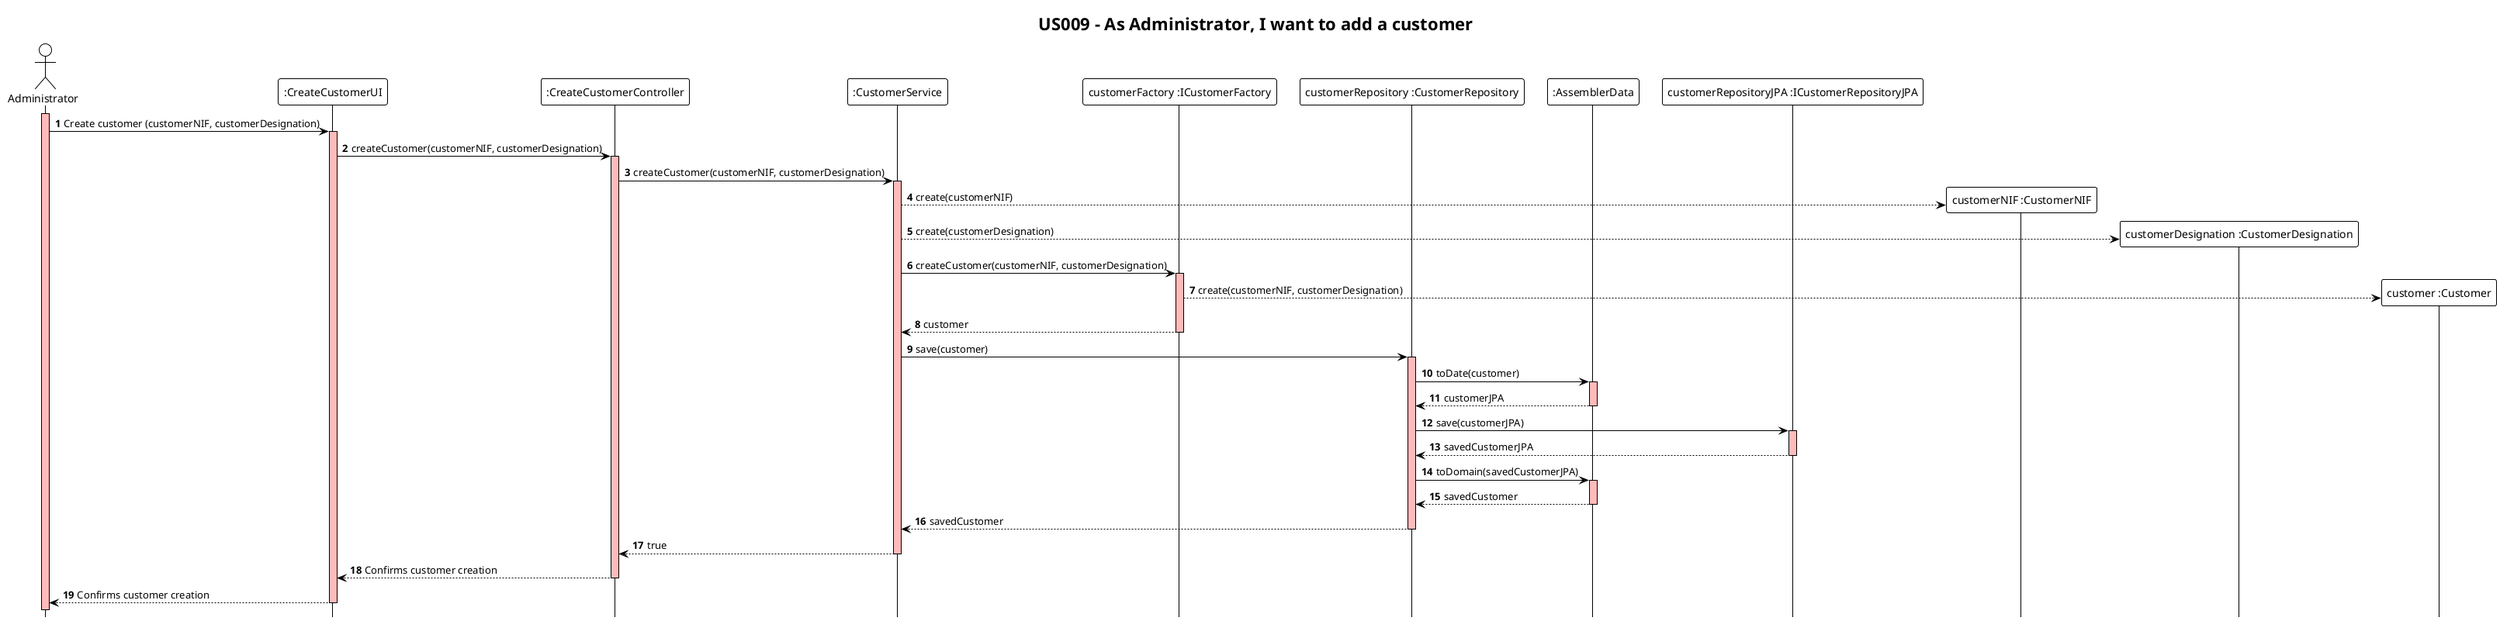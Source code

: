 @startuml
!theme plain
autonumber
hide footbox
title "US009 - As Administrator, I want to add a customer"

actor Administrator
participant ":CreateCustomerUI" as UI
participant ":CreateCustomerController" as Controller
participant ":CustomerService" as Service
participant "customerFactory :ICustomerFactory" as Factory
participant "customerRepository :CustomerRepository" as Repository
participant ":AssemblerData" as Assembler
participant "customerRepositoryJPA :ICustomerRepositoryJPA" as RepositoryJPA

activate Administrator #FFBBBB
Administrator -> UI :Create customer (customerNIF, customerDesignation)

activate UI #FFBBBB
UI -> Controller :createCustomer(customerNIF, customerDesignation)

activate Controller #FFBBBB
Controller -> Service :createCustomer(customerNIF, customerDesignation)

activate Service #FFBBBB
Service --> "customerNIF :CustomerNIF" ** : create(customerNIF)
Service --> "customerDesignation :CustomerDesignation" ** :create(customerDesignation)

Service -> Factory :createCustomer(customerNIF, customerDesignation)
activate Factory #FFBBBB
Factory --> "customer :Customer" ** :create(customerNIF, customerDesignation)
Factory --> Service :customer
deactivate Factory

Service -> Repository :save(customer)
activate Repository #FFBBBB


Repository -> Assembler :toDate(customer)
activate Assembler #FFBBBB
Assembler --> Repository: customerJPA
deactivate Assembler

Repository -> RepositoryJPA : save(customerJPA)
activate RepositoryJPA #FFBBBB
RepositoryJPA --> Repository : savedCustomerJPA
deactivate RepositoryJPA
Repository -> Assembler : toDomain(savedCustomerJPA)
activate Assembler #FFBBBB
Assembler --> Repository : savedCustomer
deactivate Assembler
Repository -->Service: savedCustomer


deactivate Repository
Service --> Controller : true
deactivate Service
Controller --> UI : Confirms customer creation
deactivate Controller

UI --> Administrator : Confirms customer creation
deactivate UI

@enduml